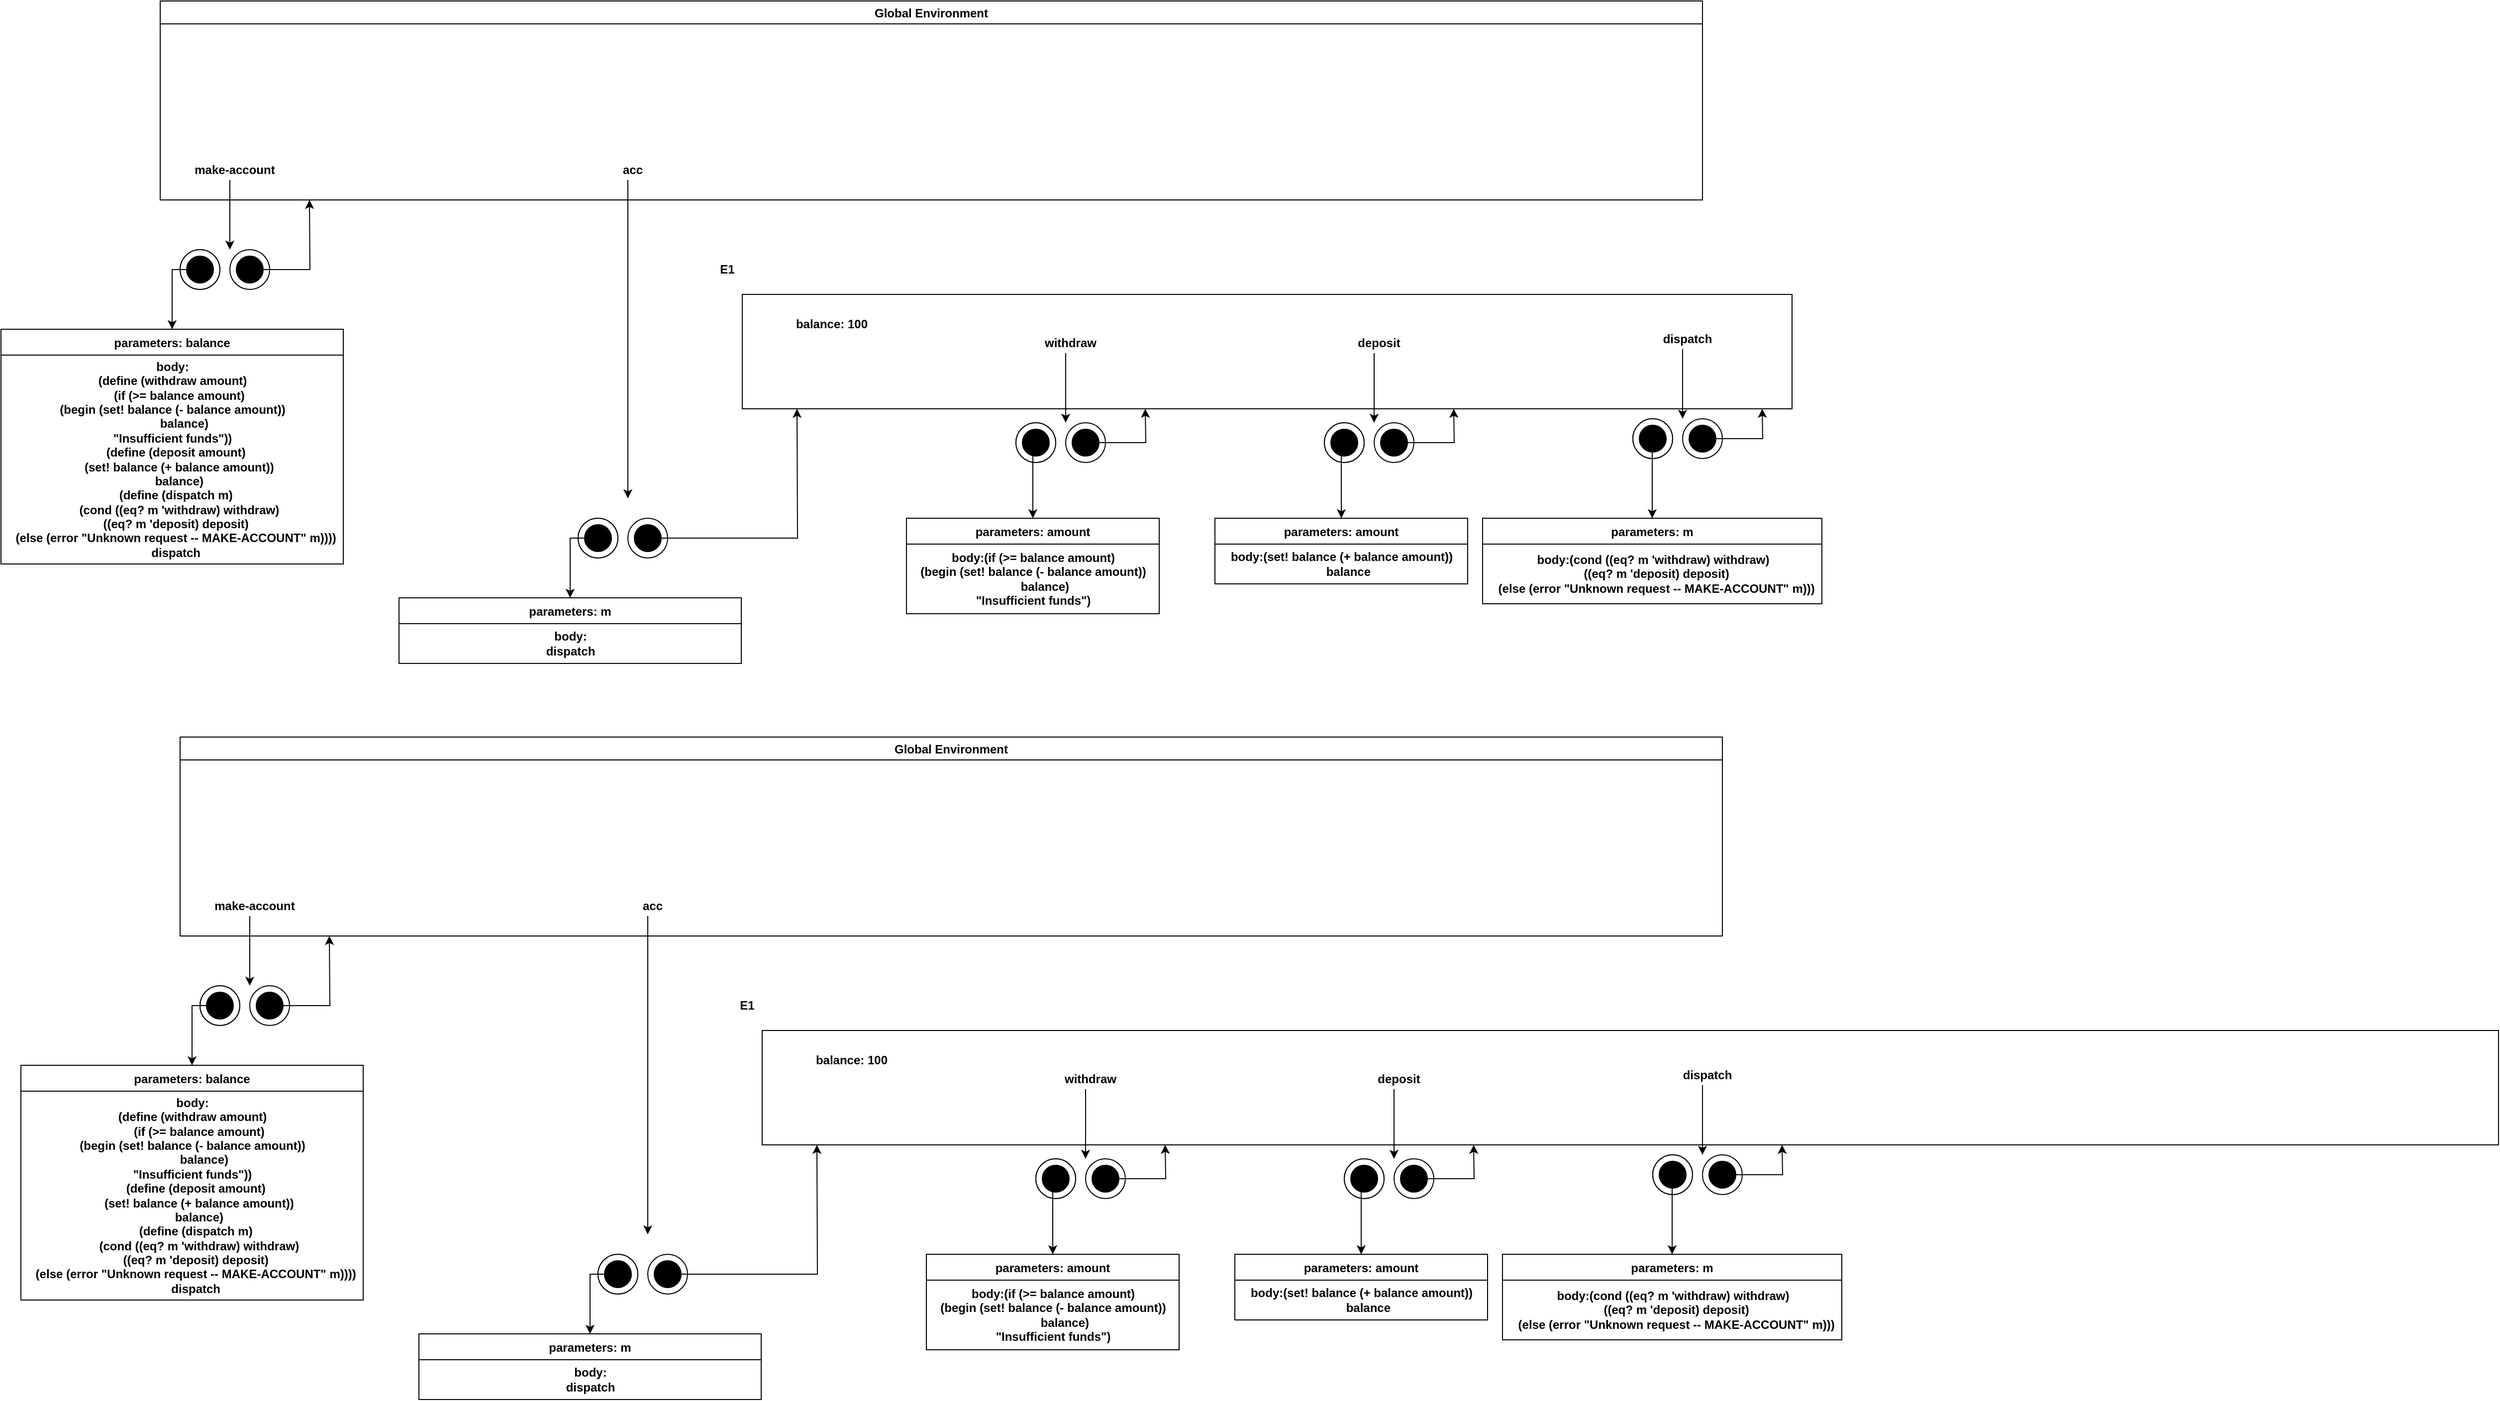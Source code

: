 <mxfile version="20.2.2" type="device"><diagram id="kfDIRKvqegw2uB67PyOM" name="Page-1"><mxGraphModel dx="2723" dy="1016" grid="1" gridSize="10" guides="1" tooltips="1" connect="1" arrows="1" fold="1" page="1" pageScale="1" pageWidth="827" pageHeight="1169" math="0" shadow="0"><root><mxCell id="0"/><mxCell id="1" parent="0"/><mxCell id="6qff64zCj-VwjpIvM6aq-5" value="Global Environment" style="swimlane;labelBackgroundColor=#ffffff;" parent="1" vertex="1"><mxGeometry x="140" y="210" width="1550" height="200" as="geometry"/></mxCell><mxCell id="6qff64zCj-VwjpIvM6aq-6" value="&lt;b&gt;make-account&lt;br&gt;&lt;/b&gt;" style="text;html=1;strokeColor=none;fillColor=none;align=center;verticalAlign=middle;whiteSpace=wrap;rounded=0;labelBackgroundColor=#ffffff;" parent="6qff64zCj-VwjpIvM6aq-5" vertex="1"><mxGeometry x="10" y="160" width="130" height="20" as="geometry"/></mxCell><mxCell id="6qff64zCj-VwjpIvM6aq-7" value="" style="group" parent="1" connectable="0" vertex="1"><mxGeometry x="160" y="460" width="40" height="40" as="geometry"/></mxCell><mxCell id="6qff64zCj-VwjpIvM6aq-8" value="" style="ellipse;whiteSpace=wrap;html=1;aspect=fixed;labelBackgroundColor=#ffffff;" parent="6qff64zCj-VwjpIvM6aq-7" vertex="1"><mxGeometry width="40" height="40" as="geometry"/></mxCell><mxCell id="6qff64zCj-VwjpIvM6aq-9" value="" style="ellipse;whiteSpace=wrap;html=1;aspect=fixed;labelBackgroundColor=#ffffff;strokeWidth=8;fillColor=#000000;" parent="6qff64zCj-VwjpIvM6aq-7" vertex="1"><mxGeometry x="10" y="10" width="20" height="20" as="geometry"/></mxCell><mxCell id="6qff64zCj-VwjpIvM6aq-10" value="" style="group" parent="1" connectable="0" vertex="1"><mxGeometry x="160" y="460" width="40" height="40" as="geometry"/></mxCell><mxCell id="6qff64zCj-VwjpIvM6aq-11" value="" style="ellipse;whiteSpace=wrap;html=1;aspect=fixed;labelBackgroundColor=#ffffff;" parent="6qff64zCj-VwjpIvM6aq-10" vertex="1"><mxGeometry width="40" height="40" as="geometry"/></mxCell><mxCell id="6qff64zCj-VwjpIvM6aq-12" value="" style="ellipse;whiteSpace=wrap;html=1;aspect=fixed;labelBackgroundColor=#ffffff;strokeWidth=8;fillColor=#000000;" parent="6qff64zCj-VwjpIvM6aq-10" vertex="1"><mxGeometry x="10" y="10" width="20" height="20" as="geometry"/></mxCell><mxCell id="6qff64zCj-VwjpIvM6aq-13" value="" style="group" parent="1" connectable="0" vertex="1"><mxGeometry x="210" y="460" width="40" height="40" as="geometry"/></mxCell><mxCell id="6qff64zCj-VwjpIvM6aq-14" value="" style="ellipse;whiteSpace=wrap;html=1;aspect=fixed;labelBackgroundColor=#ffffff;" parent="6qff64zCj-VwjpIvM6aq-13" vertex="1"><mxGeometry width="40" height="40" as="geometry"/></mxCell><mxCell id="6qff64zCj-VwjpIvM6aq-15" value="" style="ellipse;whiteSpace=wrap;html=1;aspect=fixed;labelBackgroundColor=#ffffff;strokeWidth=8;fillColor=#000000;" parent="6qff64zCj-VwjpIvM6aq-13" vertex="1"><mxGeometry x="10" y="10" width="20" height="20" as="geometry"/></mxCell><mxCell id="6qff64zCj-VwjpIvM6aq-16" style="edgeStyle=orthogonalEdgeStyle;rounded=0;orthogonalLoop=1;jettySize=auto;html=1;" parent="1" source="6qff64zCj-VwjpIvM6aq-6" edge="1"><mxGeometry relative="1" as="geometry"><mxPoint x="210" y="460" as="targetPoint"/><Array as="points"><mxPoint x="210" y="370"/></Array></mxGeometry></mxCell><mxCell id="6qff64zCj-VwjpIvM6aq-17" value="parameters: balance" style="swimlane;fontStyle=1;align=center;verticalAlign=top;childLayout=stackLayout;horizontal=1;startSize=26;horizontalStack=0;resizeParent=1;resizeParentMax=0;resizeLast=0;collapsible=1;marginBottom=0;" parent="1" vertex="1"><mxGeometry x="-20" y="540" width="344" height="236" as="geometry"/></mxCell><mxCell id="6qff64zCj-VwjpIvM6aq-18" value="&lt;b&gt;body: &lt;br&gt;&lt;/b&gt;&lt;span style=&quot;background-color: initial;&quot;&gt;&lt;b&gt;(define (withdraw amount)&lt;/b&gt;&lt;/span&gt;&lt;div&gt;&lt;b&gt;&amp;nbsp; &amp;nbsp; (if (&amp;gt;= balance amount)&lt;/b&gt;&lt;/div&gt;&lt;div&gt;&lt;b&gt;&lt;span style=&quot;&quot;&gt;&#9;&lt;/span&gt;(begin (set! balance (- balance amount))&lt;/b&gt;&lt;/div&gt;&lt;div&gt;&lt;b&gt;&lt;span style=&quot;&quot;&gt;&#9;&lt;/span&gt;&amp;nbsp; &amp;nbsp; &amp;nbsp; &amp;nbsp;balance)&lt;/b&gt;&lt;/div&gt;&lt;div&gt;&lt;b&gt;&lt;span style=&quot;&quot;&gt;&#9;&lt;/span&gt;&quot;Insufficient funds&quot;))&lt;/b&gt;&lt;/div&gt;&lt;div&gt;&lt;b&gt;&amp;nbsp; (define (deposit amount)&lt;/b&gt;&lt;/div&gt;&lt;div&gt;&lt;b&gt;&amp;nbsp; &amp;nbsp; (set! balance (+ balance amount))&lt;/b&gt;&lt;/div&gt;&lt;div&gt;&lt;b&gt;&amp;nbsp; &amp;nbsp; balance)&lt;/b&gt;&lt;/div&gt;&lt;div&gt;&lt;b&gt;&amp;nbsp; (define (dispatch m)&lt;/b&gt;&lt;/div&gt;&lt;div&gt;&lt;b&gt;&amp;nbsp; &amp;nbsp; (cond ((eq? m 'withdraw) withdraw)&lt;/b&gt;&lt;/div&gt;&lt;div&gt;&lt;b&gt;&lt;span style=&quot;&quot;&gt;&#9;&lt;/span&gt;&amp;nbsp; ((eq? m 'deposit) deposit)&lt;/b&gt;&lt;/div&gt;&lt;div&gt;&lt;b&gt;&lt;span style=&quot;&quot;&gt;&#9;&lt;/span&gt;&amp;nbsp; (else (error &quot;Unknown request -- MAKE-ACCOUNT&quot; m))))&lt;/b&gt;&lt;/div&gt;&lt;div&gt;&lt;b&gt;&amp;nbsp; dispatch&lt;/b&gt;&lt;/div&gt;" style="text;html=1;align=center;verticalAlign=middle;resizable=0;points=[];autosize=1;strokeColor=none;" parent="6qff64zCj-VwjpIvM6aq-17" vertex="1"><mxGeometry y="26" width="344" height="210" as="geometry"/></mxCell><mxCell id="6qff64zCj-VwjpIvM6aq-19" style="edgeStyle=orthogonalEdgeStyle;rounded=0;orthogonalLoop=1;jettySize=auto;html=1;exitX=0;exitY=0.5;exitDx=0;exitDy=0;entryX=0.5;entryY=0;entryDx=0;entryDy=0;" parent="1" source="6qff64zCj-VwjpIvM6aq-12" target="6qff64zCj-VwjpIvM6aq-17" edge="1"><mxGeometry relative="1" as="geometry"><Array as="points"><mxPoint x="152" y="480"/></Array></mxGeometry></mxCell><mxCell id="6qff64zCj-VwjpIvM6aq-20" style="edgeStyle=orthogonalEdgeStyle;rounded=0;orthogonalLoop=1;jettySize=auto;html=1;exitX=1;exitY=0.5;exitDx=0;exitDy=0;" parent="1" source="6qff64zCj-VwjpIvM6aq-15" edge="1"><mxGeometry relative="1" as="geometry"><mxPoint x="290" y="410" as="targetPoint"/></mxGeometry></mxCell><mxCell id="gnz-Uwk6L6IKroufZcI_-1" value="&lt;b&gt;acc&lt;br&gt;&lt;/b&gt;" style="text;html=1;strokeColor=none;fillColor=none;align=center;verticalAlign=middle;whiteSpace=wrap;rounded=0;labelBackgroundColor=#ffffff;" vertex="1" parent="1"><mxGeometry x="550" y="370" width="130" height="20" as="geometry"/></mxCell><mxCell id="gnz-Uwk6L6IKroufZcI_-2" value="" style="group" connectable="0" vertex="1" parent="1"><mxGeometry x="560" y="730" width="40" height="40" as="geometry"/></mxCell><mxCell id="gnz-Uwk6L6IKroufZcI_-3" value="" style="ellipse;whiteSpace=wrap;html=1;aspect=fixed;labelBackgroundColor=#ffffff;" vertex="1" parent="gnz-Uwk6L6IKroufZcI_-2"><mxGeometry width="40" height="40" as="geometry"/></mxCell><mxCell id="gnz-Uwk6L6IKroufZcI_-4" value="" style="ellipse;whiteSpace=wrap;html=1;aspect=fixed;labelBackgroundColor=#ffffff;strokeWidth=8;fillColor=#000000;" vertex="1" parent="gnz-Uwk6L6IKroufZcI_-2"><mxGeometry x="10" y="10" width="20" height="20" as="geometry"/></mxCell><mxCell id="gnz-Uwk6L6IKroufZcI_-5" value="" style="group" connectable="0" vertex="1" parent="1"><mxGeometry x="560" y="730" width="40" height="40" as="geometry"/></mxCell><mxCell id="gnz-Uwk6L6IKroufZcI_-6" value="" style="ellipse;whiteSpace=wrap;html=1;aspect=fixed;labelBackgroundColor=#ffffff;" vertex="1" parent="gnz-Uwk6L6IKroufZcI_-5"><mxGeometry width="40" height="40" as="geometry"/></mxCell><mxCell id="gnz-Uwk6L6IKroufZcI_-7" value="" style="ellipse;whiteSpace=wrap;html=1;aspect=fixed;labelBackgroundColor=#ffffff;strokeWidth=8;fillColor=#000000;" vertex="1" parent="gnz-Uwk6L6IKroufZcI_-5"><mxGeometry x="10" y="10" width="20" height="20" as="geometry"/></mxCell><mxCell id="gnz-Uwk6L6IKroufZcI_-8" value="" style="group" connectable="0" vertex="1" parent="1"><mxGeometry x="610" y="730" width="40" height="40" as="geometry"/></mxCell><mxCell id="gnz-Uwk6L6IKroufZcI_-9" value="" style="ellipse;whiteSpace=wrap;html=1;aspect=fixed;labelBackgroundColor=#ffffff;" vertex="1" parent="gnz-Uwk6L6IKroufZcI_-8"><mxGeometry width="40" height="40" as="geometry"/></mxCell><mxCell id="gnz-Uwk6L6IKroufZcI_-10" value="" style="ellipse;whiteSpace=wrap;html=1;aspect=fixed;labelBackgroundColor=#ffffff;strokeWidth=8;fillColor=#000000;" vertex="1" parent="gnz-Uwk6L6IKroufZcI_-8"><mxGeometry x="10" y="10" width="20" height="20" as="geometry"/></mxCell><mxCell id="gnz-Uwk6L6IKroufZcI_-11" style="edgeStyle=orthogonalEdgeStyle;rounded=0;orthogonalLoop=1;jettySize=auto;html=1;" edge="1" parent="1" source="gnz-Uwk6L6IKroufZcI_-1"><mxGeometry relative="1" as="geometry"><mxPoint x="610" y="710" as="targetPoint"/><Array as="points"><mxPoint x="610" y="370"/></Array></mxGeometry></mxCell><mxCell id="gnz-Uwk6L6IKroufZcI_-12" value="parameters: m" style="swimlane;fontStyle=1;align=center;verticalAlign=top;childLayout=stackLayout;horizontal=1;startSize=26;horizontalStack=0;resizeParent=1;resizeParentMax=0;resizeLast=0;collapsible=1;marginBottom=0;" vertex="1" parent="1"><mxGeometry x="380" y="810" width="344" height="66" as="geometry"/></mxCell><mxCell id="gnz-Uwk6L6IKroufZcI_-13" value="&lt;b&gt;body: &lt;br&gt;dispatch&lt;/b&gt;" style="text;html=1;align=center;verticalAlign=middle;resizable=0;points=[];autosize=1;strokeColor=none;" vertex="1" parent="gnz-Uwk6L6IKroufZcI_-12"><mxGeometry y="26" width="344" height="40" as="geometry"/></mxCell><mxCell id="gnz-Uwk6L6IKroufZcI_-14" style="edgeStyle=orthogonalEdgeStyle;rounded=0;orthogonalLoop=1;jettySize=auto;html=1;exitX=0;exitY=0.5;exitDx=0;exitDy=0;entryX=0.5;entryY=0;entryDx=0;entryDy=0;" edge="1" parent="1" source="gnz-Uwk6L6IKroufZcI_-7" target="gnz-Uwk6L6IKroufZcI_-12"><mxGeometry relative="1" as="geometry"><Array as="points"><mxPoint x="552" y="750"/></Array></mxGeometry></mxCell><mxCell id="gnz-Uwk6L6IKroufZcI_-15" style="edgeStyle=orthogonalEdgeStyle;rounded=0;orthogonalLoop=1;jettySize=auto;html=1;exitX=1;exitY=0.5;exitDx=0;exitDy=0;" edge="1" parent="1" source="gnz-Uwk6L6IKroufZcI_-10"><mxGeometry relative="1" as="geometry"><mxPoint x="780" y="620" as="targetPoint"/></mxGeometry></mxCell><mxCell id="gnz-Uwk6L6IKroufZcI_-16" value="" style="rounded=0;whiteSpace=wrap;html=1;fillColor=none;gradientColor=default;" vertex="1" parent="1"><mxGeometry x="725" y="505" width="1055" height="115" as="geometry"/></mxCell><mxCell id="gnz-Uwk6L6IKroufZcI_-17" value="&lt;b&gt;balance: 100&lt;/b&gt;" style="text;html=1;strokeColor=none;fillColor=none;align=center;verticalAlign=middle;whiteSpace=wrap;rounded=0;" vertex="1" parent="1"><mxGeometry x="760" y="520" width="110" height="30" as="geometry"/></mxCell><mxCell id="gnz-Uwk6L6IKroufZcI_-18" value="&lt;b&gt;E1&lt;/b&gt;" style="text;html=1;strokeColor=none;fillColor=none;align=center;verticalAlign=middle;whiteSpace=wrap;rounded=0;" vertex="1" parent="1"><mxGeometry x="680" y="465" width="60" height="30" as="geometry"/></mxCell><mxCell id="gnz-Uwk6L6IKroufZcI_-34" value="&lt;b&gt;withdraw&lt;br&gt;&lt;/b&gt;" style="text;html=1;strokeColor=none;fillColor=none;align=center;verticalAlign=middle;whiteSpace=wrap;rounded=0;labelBackgroundColor=#ffffff;" vertex="1" parent="1"><mxGeometry x="990" y="544" width="130" height="20" as="geometry"/></mxCell><mxCell id="gnz-Uwk6L6IKroufZcI_-35" value="" style="group" connectable="0" vertex="1" parent="1"><mxGeometry x="1000" y="634" width="40" height="40" as="geometry"/></mxCell><mxCell id="gnz-Uwk6L6IKroufZcI_-36" value="" style="ellipse;whiteSpace=wrap;html=1;aspect=fixed;labelBackgroundColor=#ffffff;" vertex="1" parent="gnz-Uwk6L6IKroufZcI_-35"><mxGeometry width="40" height="40" as="geometry"/></mxCell><mxCell id="gnz-Uwk6L6IKroufZcI_-37" value="" style="ellipse;whiteSpace=wrap;html=1;aspect=fixed;labelBackgroundColor=#ffffff;strokeWidth=8;fillColor=#000000;" vertex="1" parent="gnz-Uwk6L6IKroufZcI_-35"><mxGeometry x="10" y="10" width="20" height="20" as="geometry"/></mxCell><mxCell id="gnz-Uwk6L6IKroufZcI_-38" value="" style="group" connectable="0" vertex="1" parent="1"><mxGeometry x="1000" y="634" width="40" height="40" as="geometry"/></mxCell><mxCell id="gnz-Uwk6L6IKroufZcI_-39" value="" style="ellipse;whiteSpace=wrap;html=1;aspect=fixed;labelBackgroundColor=#ffffff;" vertex="1" parent="gnz-Uwk6L6IKroufZcI_-38"><mxGeometry width="40" height="40" as="geometry"/></mxCell><mxCell id="gnz-Uwk6L6IKroufZcI_-40" value="" style="ellipse;whiteSpace=wrap;html=1;aspect=fixed;labelBackgroundColor=#ffffff;strokeWidth=8;fillColor=#000000;" vertex="1" parent="gnz-Uwk6L6IKroufZcI_-38"><mxGeometry x="10" y="10" width="20" height="20" as="geometry"/></mxCell><mxCell id="gnz-Uwk6L6IKroufZcI_-41" value="" style="group" connectable="0" vertex="1" parent="1"><mxGeometry x="1050" y="634" width="40" height="40" as="geometry"/></mxCell><mxCell id="gnz-Uwk6L6IKroufZcI_-42" value="" style="ellipse;whiteSpace=wrap;html=1;aspect=fixed;labelBackgroundColor=#ffffff;" vertex="1" parent="gnz-Uwk6L6IKroufZcI_-41"><mxGeometry width="40" height="40" as="geometry"/></mxCell><mxCell id="gnz-Uwk6L6IKroufZcI_-43" value="" style="ellipse;whiteSpace=wrap;html=1;aspect=fixed;labelBackgroundColor=#ffffff;strokeWidth=8;fillColor=#000000;" vertex="1" parent="gnz-Uwk6L6IKroufZcI_-41"><mxGeometry x="10" y="10" width="20" height="20" as="geometry"/></mxCell><mxCell id="gnz-Uwk6L6IKroufZcI_-44" style="edgeStyle=orthogonalEdgeStyle;rounded=0;orthogonalLoop=1;jettySize=auto;html=1;" edge="1" parent="1" source="gnz-Uwk6L6IKroufZcI_-34"><mxGeometry relative="1" as="geometry"><mxPoint x="1050" y="634" as="targetPoint"/><Array as="points"><mxPoint x="1050" y="544"/></Array></mxGeometry></mxCell><mxCell id="gnz-Uwk6L6IKroufZcI_-45" value="parameters: amount" style="swimlane;fontStyle=1;align=center;verticalAlign=top;childLayout=stackLayout;horizontal=1;startSize=26;horizontalStack=0;resizeParent=1;resizeParentMax=0;resizeLast=0;collapsible=1;marginBottom=0;" vertex="1" parent="1"><mxGeometry x="890" y="730" width="254" height="96" as="geometry"/></mxCell><mxCell id="gnz-Uwk6L6IKroufZcI_-46" value="&lt;b&gt;body:&lt;/b&gt;&lt;span style=&quot;background-color: initial;&quot;&gt;&lt;b&gt;(if (&amp;gt;= balance amount)&lt;/b&gt;&lt;/span&gt;&lt;div style=&quot;&quot;&gt;&lt;b&gt;&lt;span style=&quot;&quot;&gt;&#9;&lt;/span&gt;(begin (set! balance (- balance amount))&lt;/b&gt;&lt;/div&gt;&lt;div style=&quot;&quot;&gt;&lt;b&gt;&lt;span style=&quot;&quot;&gt;&#9;&lt;/span&gt;&amp;nbsp; &amp;nbsp; &amp;nbsp; &amp;nbsp;balance)&lt;/b&gt;&lt;/div&gt;&lt;div style=&quot;&quot;&gt;&lt;b&gt;&lt;span style=&quot;&quot;&gt;&#9;&lt;/span&gt;&quot;Insufficient funds&quot;)&lt;/b&gt;&lt;/div&gt;" style="text;html=1;align=center;verticalAlign=middle;resizable=0;points=[];autosize=1;strokeColor=none;" vertex="1" parent="gnz-Uwk6L6IKroufZcI_-45"><mxGeometry y="26" width="254" height="70" as="geometry"/></mxCell><mxCell id="gnz-Uwk6L6IKroufZcI_-48" style="edgeStyle=orthogonalEdgeStyle;rounded=0;orthogonalLoop=1;jettySize=auto;html=1;exitX=1;exitY=0.5;exitDx=0;exitDy=0;" edge="1" parent="1" source="gnz-Uwk6L6IKroufZcI_-43"><mxGeometry relative="1" as="geometry"><mxPoint x="1130" y="620" as="targetPoint"/></mxGeometry></mxCell><mxCell id="gnz-Uwk6L6IKroufZcI_-53" style="edgeStyle=orthogonalEdgeStyle;rounded=0;orthogonalLoop=1;jettySize=auto;html=1;entryX=0.5;entryY=0;entryDx=0;entryDy=0;" edge="1" parent="1" source="gnz-Uwk6L6IKroufZcI_-40" target="gnz-Uwk6L6IKroufZcI_-45"><mxGeometry relative="1" as="geometry"><Array as="points"><mxPoint x="1017" y="690"/><mxPoint x="1017" y="690"/></Array></mxGeometry></mxCell><mxCell id="gnz-Uwk6L6IKroufZcI_-57" value="&lt;b&gt;deposit&lt;br&gt;&lt;/b&gt;" style="text;html=1;strokeColor=none;fillColor=none;align=center;verticalAlign=middle;whiteSpace=wrap;rounded=0;labelBackgroundColor=#ffffff;" vertex="1" parent="1"><mxGeometry x="1300" y="544" width="130" height="20" as="geometry"/></mxCell><mxCell id="gnz-Uwk6L6IKroufZcI_-58" value="" style="group" connectable="0" vertex="1" parent="1"><mxGeometry x="1310" y="634" width="40" height="40" as="geometry"/></mxCell><mxCell id="gnz-Uwk6L6IKroufZcI_-59" value="" style="ellipse;whiteSpace=wrap;html=1;aspect=fixed;labelBackgroundColor=#ffffff;" vertex="1" parent="gnz-Uwk6L6IKroufZcI_-58"><mxGeometry width="40" height="40" as="geometry"/></mxCell><mxCell id="gnz-Uwk6L6IKroufZcI_-60" value="" style="ellipse;whiteSpace=wrap;html=1;aspect=fixed;labelBackgroundColor=#ffffff;strokeWidth=8;fillColor=#000000;" vertex="1" parent="gnz-Uwk6L6IKroufZcI_-58"><mxGeometry x="10" y="10" width="20" height="20" as="geometry"/></mxCell><mxCell id="gnz-Uwk6L6IKroufZcI_-61" value="" style="group" connectable="0" vertex="1" parent="1"><mxGeometry x="1310" y="634" width="40" height="40" as="geometry"/></mxCell><mxCell id="gnz-Uwk6L6IKroufZcI_-62" value="" style="ellipse;whiteSpace=wrap;html=1;aspect=fixed;labelBackgroundColor=#ffffff;" vertex="1" parent="gnz-Uwk6L6IKroufZcI_-61"><mxGeometry width="40" height="40" as="geometry"/></mxCell><mxCell id="gnz-Uwk6L6IKroufZcI_-63" value="" style="ellipse;whiteSpace=wrap;html=1;aspect=fixed;labelBackgroundColor=#ffffff;strokeWidth=8;fillColor=#000000;" vertex="1" parent="gnz-Uwk6L6IKroufZcI_-61"><mxGeometry x="10" y="10" width="20" height="20" as="geometry"/></mxCell><mxCell id="gnz-Uwk6L6IKroufZcI_-64" value="" style="group" connectable="0" vertex="1" parent="1"><mxGeometry x="1360" y="634" width="40" height="40" as="geometry"/></mxCell><mxCell id="gnz-Uwk6L6IKroufZcI_-65" value="" style="ellipse;whiteSpace=wrap;html=1;aspect=fixed;labelBackgroundColor=#ffffff;" vertex="1" parent="gnz-Uwk6L6IKroufZcI_-64"><mxGeometry width="40" height="40" as="geometry"/></mxCell><mxCell id="gnz-Uwk6L6IKroufZcI_-66" value="" style="ellipse;whiteSpace=wrap;html=1;aspect=fixed;labelBackgroundColor=#ffffff;strokeWidth=8;fillColor=#000000;" vertex="1" parent="gnz-Uwk6L6IKroufZcI_-64"><mxGeometry x="10" y="10" width="20" height="20" as="geometry"/></mxCell><mxCell id="gnz-Uwk6L6IKroufZcI_-67" style="edgeStyle=orthogonalEdgeStyle;rounded=0;orthogonalLoop=1;jettySize=auto;html=1;" edge="1" parent="1" source="gnz-Uwk6L6IKroufZcI_-57"><mxGeometry relative="1" as="geometry"><mxPoint x="1360" y="634" as="targetPoint"/><Array as="points"><mxPoint x="1360" y="544"/></Array></mxGeometry></mxCell><mxCell id="gnz-Uwk6L6IKroufZcI_-68" value="parameters: amount" style="swimlane;fontStyle=1;align=center;verticalAlign=top;childLayout=stackLayout;horizontal=1;startSize=26;horizontalStack=0;resizeParent=1;resizeParentMax=0;resizeLast=0;collapsible=1;marginBottom=0;" vertex="1" parent="1"><mxGeometry x="1200" y="730" width="254" height="66" as="geometry"/></mxCell><mxCell id="gnz-Uwk6L6IKroufZcI_-69" value="&lt;b&gt;body:&lt;/b&gt;&lt;span style=&quot;background-color: initial;&quot;&gt;&lt;b&gt;(set! balance (+ balance amount))&lt;/b&gt;&lt;/span&gt;&lt;div&gt;&lt;b&gt;&amp;nbsp; &amp;nbsp; balance&lt;/b&gt;&lt;/div&gt;" style="text;html=1;align=center;verticalAlign=middle;resizable=0;points=[];autosize=1;strokeColor=none;" vertex="1" parent="gnz-Uwk6L6IKroufZcI_-68"><mxGeometry y="26" width="254" height="40" as="geometry"/></mxCell><mxCell id="gnz-Uwk6L6IKroufZcI_-70" style="edgeStyle=orthogonalEdgeStyle;rounded=0;orthogonalLoop=1;jettySize=auto;html=1;exitX=1;exitY=0.5;exitDx=0;exitDy=0;" edge="1" parent="1" source="gnz-Uwk6L6IKroufZcI_-66"><mxGeometry relative="1" as="geometry"><mxPoint x="1440" y="620" as="targetPoint"/></mxGeometry></mxCell><mxCell id="gnz-Uwk6L6IKroufZcI_-71" style="edgeStyle=orthogonalEdgeStyle;rounded=0;orthogonalLoop=1;jettySize=auto;html=1;entryX=0.5;entryY=0;entryDx=0;entryDy=0;" edge="1" parent="1" source="gnz-Uwk6L6IKroufZcI_-63" target="gnz-Uwk6L6IKroufZcI_-68"><mxGeometry relative="1" as="geometry"><Array as="points"><mxPoint x="1327" y="690"/><mxPoint x="1327" y="690"/></Array></mxGeometry></mxCell><mxCell id="gnz-Uwk6L6IKroufZcI_-119" value="&lt;b&gt;dispatch&lt;br&gt;&lt;/b&gt;" style="text;html=1;strokeColor=none;fillColor=none;align=center;verticalAlign=middle;whiteSpace=wrap;rounded=0;labelBackgroundColor=#ffffff;" vertex="1" parent="1"><mxGeometry x="1610" y="540" width="130" height="20" as="geometry"/></mxCell><mxCell id="gnz-Uwk6L6IKroufZcI_-120" value="" style="group" connectable="0" vertex="1" parent="1"><mxGeometry x="1620" y="630" width="40" height="40" as="geometry"/></mxCell><mxCell id="gnz-Uwk6L6IKroufZcI_-121" value="" style="ellipse;whiteSpace=wrap;html=1;aspect=fixed;labelBackgroundColor=#ffffff;" vertex="1" parent="gnz-Uwk6L6IKroufZcI_-120"><mxGeometry width="40" height="40" as="geometry"/></mxCell><mxCell id="gnz-Uwk6L6IKroufZcI_-122" value="" style="ellipse;whiteSpace=wrap;html=1;aspect=fixed;labelBackgroundColor=#ffffff;strokeWidth=8;fillColor=#000000;" vertex="1" parent="gnz-Uwk6L6IKroufZcI_-120"><mxGeometry x="10" y="10" width="20" height="20" as="geometry"/></mxCell><mxCell id="gnz-Uwk6L6IKroufZcI_-123" value="" style="group" connectable="0" vertex="1" parent="1"><mxGeometry x="1620" y="630" width="40" height="40" as="geometry"/></mxCell><mxCell id="gnz-Uwk6L6IKroufZcI_-124" value="" style="ellipse;whiteSpace=wrap;html=1;aspect=fixed;labelBackgroundColor=#ffffff;" vertex="1" parent="gnz-Uwk6L6IKroufZcI_-123"><mxGeometry width="40" height="40" as="geometry"/></mxCell><mxCell id="gnz-Uwk6L6IKroufZcI_-125" value="" style="ellipse;whiteSpace=wrap;html=1;aspect=fixed;labelBackgroundColor=#ffffff;strokeWidth=8;fillColor=#000000;" vertex="1" parent="gnz-Uwk6L6IKroufZcI_-123"><mxGeometry x="10" y="10" width="20" height="20" as="geometry"/></mxCell><mxCell id="gnz-Uwk6L6IKroufZcI_-126" value="" style="group" connectable="0" vertex="1" parent="1"><mxGeometry x="1670" y="630" width="40" height="40" as="geometry"/></mxCell><mxCell id="gnz-Uwk6L6IKroufZcI_-127" value="" style="ellipse;whiteSpace=wrap;html=1;aspect=fixed;labelBackgroundColor=#ffffff;" vertex="1" parent="gnz-Uwk6L6IKroufZcI_-126"><mxGeometry width="40" height="40" as="geometry"/></mxCell><mxCell id="gnz-Uwk6L6IKroufZcI_-128" value="" style="ellipse;whiteSpace=wrap;html=1;aspect=fixed;labelBackgroundColor=#ffffff;strokeWidth=8;fillColor=#000000;" vertex="1" parent="gnz-Uwk6L6IKroufZcI_-126"><mxGeometry x="10" y="10" width="20" height="20" as="geometry"/></mxCell><mxCell id="gnz-Uwk6L6IKroufZcI_-129" style="edgeStyle=orthogonalEdgeStyle;rounded=0;orthogonalLoop=1;jettySize=auto;html=1;" edge="1" parent="1" source="gnz-Uwk6L6IKroufZcI_-119"><mxGeometry relative="1" as="geometry"><mxPoint x="1670" y="630" as="targetPoint"/><Array as="points"><mxPoint x="1670" y="540"/></Array></mxGeometry></mxCell><mxCell id="gnz-Uwk6L6IKroufZcI_-130" value="parameters: m" style="swimlane;fontStyle=1;align=center;verticalAlign=top;childLayout=stackLayout;horizontal=1;startSize=26;horizontalStack=0;resizeParent=1;resizeParentMax=0;resizeLast=0;collapsible=1;marginBottom=0;" vertex="1" parent="1"><mxGeometry x="1469" y="730" width="341" height="86" as="geometry"/></mxCell><mxCell id="gnz-Uwk6L6IKroufZcI_-131" value="&lt;b&gt;body:&lt;/b&gt;&lt;span style=&quot;background-color: initial;&quot;&gt;&lt;b&gt;(cond ((eq? m 'withdraw) withdraw)&lt;/b&gt;&lt;/span&gt;&lt;div&gt;&lt;b&gt;&lt;span style=&quot;&quot;&gt;&#9;&lt;/span&gt;&amp;nbsp; ((eq? m 'deposit) deposit)&lt;/b&gt;&lt;/div&gt;&lt;div&gt;&lt;b&gt;&lt;span style=&quot;&quot;&gt;&#9;&lt;/span&gt;&amp;nbsp; (else (error &quot;Unknown request -- MAKE-ACCOUNT&quot; m)))&lt;/b&gt;&lt;/div&gt;" style="text;html=1;align=center;verticalAlign=middle;resizable=0;points=[];autosize=1;strokeColor=none;" vertex="1" parent="gnz-Uwk6L6IKroufZcI_-130"><mxGeometry y="26" width="341" height="60" as="geometry"/></mxCell><mxCell id="gnz-Uwk6L6IKroufZcI_-132" style="edgeStyle=orthogonalEdgeStyle;rounded=0;orthogonalLoop=1;jettySize=auto;html=1;exitX=1;exitY=0.5;exitDx=0;exitDy=0;" edge="1" parent="1" source="gnz-Uwk6L6IKroufZcI_-128"><mxGeometry relative="1" as="geometry"><mxPoint x="1750" y="620" as="targetPoint"/></mxGeometry></mxCell><mxCell id="gnz-Uwk6L6IKroufZcI_-133" style="edgeStyle=orthogonalEdgeStyle;rounded=0;orthogonalLoop=1;jettySize=auto;html=1;entryX=0.5;entryY=0;entryDx=0;entryDy=0;" edge="1" parent="1" source="gnz-Uwk6L6IKroufZcI_-125" target="gnz-Uwk6L6IKroufZcI_-130"><mxGeometry relative="1" as="geometry"><Array as="points"><mxPoint x="1640" y="650"/><mxPoint x="1640" y="690"/></Array></mxGeometry></mxCell><mxCell id="gnz-Uwk6L6IKroufZcI_-135" value="Global Environment" style="swimlane;labelBackgroundColor=#ffffff;" vertex="1" parent="1"><mxGeometry x="160" y="950" width="1550" height="200" as="geometry"/></mxCell><mxCell id="gnz-Uwk6L6IKroufZcI_-136" value="&lt;b&gt;make-account&lt;br&gt;&lt;/b&gt;" style="text;html=1;strokeColor=none;fillColor=none;align=center;verticalAlign=middle;whiteSpace=wrap;rounded=0;labelBackgroundColor=#ffffff;" vertex="1" parent="gnz-Uwk6L6IKroufZcI_-135"><mxGeometry x="10" y="160" width="130" height="20" as="geometry"/></mxCell><mxCell id="gnz-Uwk6L6IKroufZcI_-137" value="" style="group" connectable="0" vertex="1" parent="1"><mxGeometry x="180" y="1200" width="40" height="40" as="geometry"/></mxCell><mxCell id="gnz-Uwk6L6IKroufZcI_-138" value="" style="ellipse;whiteSpace=wrap;html=1;aspect=fixed;labelBackgroundColor=#ffffff;" vertex="1" parent="gnz-Uwk6L6IKroufZcI_-137"><mxGeometry width="40" height="40" as="geometry"/></mxCell><mxCell id="gnz-Uwk6L6IKroufZcI_-139" value="" style="ellipse;whiteSpace=wrap;html=1;aspect=fixed;labelBackgroundColor=#ffffff;strokeWidth=8;fillColor=#000000;" vertex="1" parent="gnz-Uwk6L6IKroufZcI_-137"><mxGeometry x="10" y="10" width="20" height="20" as="geometry"/></mxCell><mxCell id="gnz-Uwk6L6IKroufZcI_-140" value="" style="group" connectable="0" vertex="1" parent="1"><mxGeometry x="180" y="1200" width="40" height="40" as="geometry"/></mxCell><mxCell id="gnz-Uwk6L6IKroufZcI_-141" value="" style="ellipse;whiteSpace=wrap;html=1;aspect=fixed;labelBackgroundColor=#ffffff;" vertex="1" parent="gnz-Uwk6L6IKroufZcI_-140"><mxGeometry width="40" height="40" as="geometry"/></mxCell><mxCell id="gnz-Uwk6L6IKroufZcI_-142" value="" style="ellipse;whiteSpace=wrap;html=1;aspect=fixed;labelBackgroundColor=#ffffff;strokeWidth=8;fillColor=#000000;" vertex="1" parent="gnz-Uwk6L6IKroufZcI_-140"><mxGeometry x="10" y="10" width="20" height="20" as="geometry"/></mxCell><mxCell id="gnz-Uwk6L6IKroufZcI_-143" value="" style="group" connectable="0" vertex="1" parent="1"><mxGeometry x="230" y="1200" width="40" height="40" as="geometry"/></mxCell><mxCell id="gnz-Uwk6L6IKroufZcI_-144" value="" style="ellipse;whiteSpace=wrap;html=1;aspect=fixed;labelBackgroundColor=#ffffff;" vertex="1" parent="gnz-Uwk6L6IKroufZcI_-143"><mxGeometry width="40" height="40" as="geometry"/></mxCell><mxCell id="gnz-Uwk6L6IKroufZcI_-145" value="" style="ellipse;whiteSpace=wrap;html=1;aspect=fixed;labelBackgroundColor=#ffffff;strokeWidth=8;fillColor=#000000;" vertex="1" parent="gnz-Uwk6L6IKroufZcI_-143"><mxGeometry x="10" y="10" width="20" height="20" as="geometry"/></mxCell><mxCell id="gnz-Uwk6L6IKroufZcI_-146" style="edgeStyle=orthogonalEdgeStyle;rounded=0;orthogonalLoop=1;jettySize=auto;html=1;" edge="1" parent="1" source="gnz-Uwk6L6IKroufZcI_-136"><mxGeometry relative="1" as="geometry"><mxPoint x="230" y="1200" as="targetPoint"/><Array as="points"><mxPoint x="230" y="1110"/></Array></mxGeometry></mxCell><mxCell id="gnz-Uwk6L6IKroufZcI_-147" value="parameters: balance" style="swimlane;fontStyle=1;align=center;verticalAlign=top;childLayout=stackLayout;horizontal=1;startSize=26;horizontalStack=0;resizeParent=1;resizeParentMax=0;resizeLast=0;collapsible=1;marginBottom=0;" vertex="1" parent="1"><mxGeometry y="1280" width="344" height="236" as="geometry"/></mxCell><mxCell id="gnz-Uwk6L6IKroufZcI_-148" value="&lt;b&gt;body: &lt;br&gt;&lt;/b&gt;&lt;span style=&quot;background-color: initial;&quot;&gt;&lt;b&gt;(define (withdraw amount)&lt;/b&gt;&lt;/span&gt;&lt;div&gt;&lt;b&gt;&amp;nbsp; &amp;nbsp; (if (&amp;gt;= balance amount)&lt;/b&gt;&lt;/div&gt;&lt;div&gt;&lt;b&gt;&lt;span style=&quot;&quot;&gt;&#9;&lt;/span&gt;(begin (set! balance (- balance amount))&lt;/b&gt;&lt;/div&gt;&lt;div&gt;&lt;b&gt;&lt;span style=&quot;&quot;&gt;&#9;&lt;/span&gt;&amp;nbsp; &amp;nbsp; &amp;nbsp; &amp;nbsp;balance)&lt;/b&gt;&lt;/div&gt;&lt;div&gt;&lt;b&gt;&lt;span style=&quot;&quot;&gt;&#9;&lt;/span&gt;&quot;Insufficient funds&quot;))&lt;/b&gt;&lt;/div&gt;&lt;div&gt;&lt;b&gt;&amp;nbsp; (define (deposit amount)&lt;/b&gt;&lt;/div&gt;&lt;div&gt;&lt;b&gt;&amp;nbsp; &amp;nbsp; (set! balance (+ balance amount))&lt;/b&gt;&lt;/div&gt;&lt;div&gt;&lt;b&gt;&amp;nbsp; &amp;nbsp; balance)&lt;/b&gt;&lt;/div&gt;&lt;div&gt;&lt;b&gt;&amp;nbsp; (define (dispatch m)&lt;/b&gt;&lt;/div&gt;&lt;div&gt;&lt;b&gt;&amp;nbsp; &amp;nbsp; (cond ((eq? m 'withdraw) withdraw)&lt;/b&gt;&lt;/div&gt;&lt;div&gt;&lt;b&gt;&lt;span style=&quot;&quot;&gt;&#9;&lt;/span&gt;&amp;nbsp; ((eq? m 'deposit) deposit)&lt;/b&gt;&lt;/div&gt;&lt;div&gt;&lt;b&gt;&lt;span style=&quot;&quot;&gt;&#9;&lt;/span&gt;&amp;nbsp; (else (error &quot;Unknown request -- MAKE-ACCOUNT&quot; m))))&lt;/b&gt;&lt;/div&gt;&lt;div&gt;&lt;b&gt;&amp;nbsp; dispatch&lt;/b&gt;&lt;/div&gt;" style="text;html=1;align=center;verticalAlign=middle;resizable=0;points=[];autosize=1;strokeColor=none;" vertex="1" parent="gnz-Uwk6L6IKroufZcI_-147"><mxGeometry y="26" width="344" height="210" as="geometry"/></mxCell><mxCell id="gnz-Uwk6L6IKroufZcI_-149" style="edgeStyle=orthogonalEdgeStyle;rounded=0;orthogonalLoop=1;jettySize=auto;html=1;exitX=0;exitY=0.5;exitDx=0;exitDy=0;entryX=0.5;entryY=0;entryDx=0;entryDy=0;" edge="1" parent="1" source="gnz-Uwk6L6IKroufZcI_-142" target="gnz-Uwk6L6IKroufZcI_-147"><mxGeometry relative="1" as="geometry"><Array as="points"><mxPoint x="172" y="1220"/></Array></mxGeometry></mxCell><mxCell id="gnz-Uwk6L6IKroufZcI_-150" style="edgeStyle=orthogonalEdgeStyle;rounded=0;orthogonalLoop=1;jettySize=auto;html=1;exitX=1;exitY=0.5;exitDx=0;exitDy=0;" edge="1" parent="1" source="gnz-Uwk6L6IKroufZcI_-145"><mxGeometry relative="1" as="geometry"><mxPoint x="310" y="1150" as="targetPoint"/></mxGeometry></mxCell><mxCell id="gnz-Uwk6L6IKroufZcI_-151" value="&lt;b&gt;acc&lt;br&gt;&lt;/b&gt;" style="text;html=1;strokeColor=none;fillColor=none;align=center;verticalAlign=middle;whiteSpace=wrap;rounded=0;labelBackgroundColor=#ffffff;" vertex="1" parent="1"><mxGeometry x="570" y="1110" width="130" height="20" as="geometry"/></mxCell><mxCell id="gnz-Uwk6L6IKroufZcI_-152" value="" style="group" connectable="0" vertex="1" parent="1"><mxGeometry x="580" y="1470" width="40" height="40" as="geometry"/></mxCell><mxCell id="gnz-Uwk6L6IKroufZcI_-153" value="" style="ellipse;whiteSpace=wrap;html=1;aspect=fixed;labelBackgroundColor=#ffffff;" vertex="1" parent="gnz-Uwk6L6IKroufZcI_-152"><mxGeometry width="40" height="40" as="geometry"/></mxCell><mxCell id="gnz-Uwk6L6IKroufZcI_-154" value="" style="ellipse;whiteSpace=wrap;html=1;aspect=fixed;labelBackgroundColor=#ffffff;strokeWidth=8;fillColor=#000000;" vertex="1" parent="gnz-Uwk6L6IKroufZcI_-152"><mxGeometry x="10" y="10" width="20" height="20" as="geometry"/></mxCell><mxCell id="gnz-Uwk6L6IKroufZcI_-155" value="" style="group" connectable="0" vertex="1" parent="1"><mxGeometry x="580" y="1470" width="40" height="40" as="geometry"/></mxCell><mxCell id="gnz-Uwk6L6IKroufZcI_-156" value="" style="ellipse;whiteSpace=wrap;html=1;aspect=fixed;labelBackgroundColor=#ffffff;" vertex="1" parent="gnz-Uwk6L6IKroufZcI_-155"><mxGeometry width="40" height="40" as="geometry"/></mxCell><mxCell id="gnz-Uwk6L6IKroufZcI_-157" value="" style="ellipse;whiteSpace=wrap;html=1;aspect=fixed;labelBackgroundColor=#ffffff;strokeWidth=8;fillColor=#000000;" vertex="1" parent="gnz-Uwk6L6IKroufZcI_-155"><mxGeometry x="10" y="10" width="20" height="20" as="geometry"/></mxCell><mxCell id="gnz-Uwk6L6IKroufZcI_-158" value="" style="group" connectable="0" vertex="1" parent="1"><mxGeometry x="630" y="1470" width="40" height="40" as="geometry"/></mxCell><mxCell id="gnz-Uwk6L6IKroufZcI_-159" value="" style="ellipse;whiteSpace=wrap;html=1;aspect=fixed;labelBackgroundColor=#ffffff;" vertex="1" parent="gnz-Uwk6L6IKroufZcI_-158"><mxGeometry width="40" height="40" as="geometry"/></mxCell><mxCell id="gnz-Uwk6L6IKroufZcI_-160" value="" style="ellipse;whiteSpace=wrap;html=1;aspect=fixed;labelBackgroundColor=#ffffff;strokeWidth=8;fillColor=#000000;" vertex="1" parent="gnz-Uwk6L6IKroufZcI_-158"><mxGeometry x="10" y="10" width="20" height="20" as="geometry"/></mxCell><mxCell id="gnz-Uwk6L6IKroufZcI_-161" style="edgeStyle=orthogonalEdgeStyle;rounded=0;orthogonalLoop=1;jettySize=auto;html=1;" edge="1" parent="1" source="gnz-Uwk6L6IKroufZcI_-151"><mxGeometry relative="1" as="geometry"><mxPoint x="630" y="1450" as="targetPoint"/><Array as="points"><mxPoint x="630" y="1110"/></Array></mxGeometry></mxCell><mxCell id="gnz-Uwk6L6IKroufZcI_-162" value="parameters: m" style="swimlane;fontStyle=1;align=center;verticalAlign=top;childLayout=stackLayout;horizontal=1;startSize=26;horizontalStack=0;resizeParent=1;resizeParentMax=0;resizeLast=0;collapsible=1;marginBottom=0;" vertex="1" parent="1"><mxGeometry x="400" y="1550" width="344" height="66" as="geometry"/></mxCell><mxCell id="gnz-Uwk6L6IKroufZcI_-163" value="&lt;b&gt;body: &lt;br&gt;dispatch&lt;/b&gt;" style="text;html=1;align=center;verticalAlign=middle;resizable=0;points=[];autosize=1;strokeColor=none;" vertex="1" parent="gnz-Uwk6L6IKroufZcI_-162"><mxGeometry y="26" width="344" height="40" as="geometry"/></mxCell><mxCell id="gnz-Uwk6L6IKroufZcI_-164" style="edgeStyle=orthogonalEdgeStyle;rounded=0;orthogonalLoop=1;jettySize=auto;html=1;exitX=0;exitY=0.5;exitDx=0;exitDy=0;entryX=0.5;entryY=0;entryDx=0;entryDy=0;" edge="1" parent="1" source="gnz-Uwk6L6IKroufZcI_-157" target="gnz-Uwk6L6IKroufZcI_-162"><mxGeometry relative="1" as="geometry"><Array as="points"><mxPoint x="572" y="1490"/></Array></mxGeometry></mxCell><mxCell id="gnz-Uwk6L6IKroufZcI_-165" style="edgeStyle=orthogonalEdgeStyle;rounded=0;orthogonalLoop=1;jettySize=auto;html=1;exitX=1;exitY=0.5;exitDx=0;exitDy=0;" edge="1" parent="1" source="gnz-Uwk6L6IKroufZcI_-160"><mxGeometry relative="1" as="geometry"><mxPoint x="800" y="1360" as="targetPoint"/></mxGeometry></mxCell><mxCell id="gnz-Uwk6L6IKroufZcI_-166" value="" style="rounded=0;whiteSpace=wrap;html=1;fillColor=none;gradientColor=default;" vertex="1" parent="1"><mxGeometry x="745" y="1245" width="1745" height="115" as="geometry"/></mxCell><mxCell id="gnz-Uwk6L6IKroufZcI_-167" value="&lt;b&gt;balance: 100&lt;/b&gt;" style="text;html=1;strokeColor=none;fillColor=none;align=center;verticalAlign=middle;whiteSpace=wrap;rounded=0;" vertex="1" parent="1"><mxGeometry x="780" y="1260" width="110" height="30" as="geometry"/></mxCell><mxCell id="gnz-Uwk6L6IKroufZcI_-168" value="&lt;b&gt;E1&lt;/b&gt;" style="text;html=1;strokeColor=none;fillColor=none;align=center;verticalAlign=middle;whiteSpace=wrap;rounded=0;" vertex="1" parent="1"><mxGeometry x="700" y="1205" width="60" height="30" as="geometry"/></mxCell><mxCell id="gnz-Uwk6L6IKroufZcI_-169" value="&lt;b&gt;withdraw&lt;br&gt;&lt;/b&gt;" style="text;html=1;strokeColor=none;fillColor=none;align=center;verticalAlign=middle;whiteSpace=wrap;rounded=0;labelBackgroundColor=#ffffff;" vertex="1" parent="1"><mxGeometry x="1010" y="1284" width="130" height="20" as="geometry"/></mxCell><mxCell id="gnz-Uwk6L6IKroufZcI_-170" value="" style="group" connectable="0" vertex="1" parent="1"><mxGeometry x="1020" y="1374" width="40" height="40" as="geometry"/></mxCell><mxCell id="gnz-Uwk6L6IKroufZcI_-171" value="" style="ellipse;whiteSpace=wrap;html=1;aspect=fixed;labelBackgroundColor=#ffffff;" vertex="1" parent="gnz-Uwk6L6IKroufZcI_-170"><mxGeometry width="40" height="40" as="geometry"/></mxCell><mxCell id="gnz-Uwk6L6IKroufZcI_-172" value="" style="ellipse;whiteSpace=wrap;html=1;aspect=fixed;labelBackgroundColor=#ffffff;strokeWidth=8;fillColor=#000000;" vertex="1" parent="gnz-Uwk6L6IKroufZcI_-170"><mxGeometry x="10" y="10" width="20" height="20" as="geometry"/></mxCell><mxCell id="gnz-Uwk6L6IKroufZcI_-173" value="" style="group" connectable="0" vertex="1" parent="1"><mxGeometry x="1020" y="1374" width="40" height="40" as="geometry"/></mxCell><mxCell id="gnz-Uwk6L6IKroufZcI_-174" value="" style="ellipse;whiteSpace=wrap;html=1;aspect=fixed;labelBackgroundColor=#ffffff;" vertex="1" parent="gnz-Uwk6L6IKroufZcI_-173"><mxGeometry width="40" height="40" as="geometry"/></mxCell><mxCell id="gnz-Uwk6L6IKroufZcI_-175" value="" style="ellipse;whiteSpace=wrap;html=1;aspect=fixed;labelBackgroundColor=#ffffff;strokeWidth=8;fillColor=#000000;" vertex="1" parent="gnz-Uwk6L6IKroufZcI_-173"><mxGeometry x="10" y="10" width="20" height="20" as="geometry"/></mxCell><mxCell id="gnz-Uwk6L6IKroufZcI_-176" value="" style="group" connectable="0" vertex="1" parent="1"><mxGeometry x="1070" y="1374" width="40" height="40" as="geometry"/></mxCell><mxCell id="gnz-Uwk6L6IKroufZcI_-177" value="" style="ellipse;whiteSpace=wrap;html=1;aspect=fixed;labelBackgroundColor=#ffffff;" vertex="1" parent="gnz-Uwk6L6IKroufZcI_-176"><mxGeometry width="40" height="40" as="geometry"/></mxCell><mxCell id="gnz-Uwk6L6IKroufZcI_-178" value="" style="ellipse;whiteSpace=wrap;html=1;aspect=fixed;labelBackgroundColor=#ffffff;strokeWidth=8;fillColor=#000000;" vertex="1" parent="gnz-Uwk6L6IKroufZcI_-176"><mxGeometry x="10" y="10" width="20" height="20" as="geometry"/></mxCell><mxCell id="gnz-Uwk6L6IKroufZcI_-179" style="edgeStyle=orthogonalEdgeStyle;rounded=0;orthogonalLoop=1;jettySize=auto;html=1;" edge="1" parent="1" source="gnz-Uwk6L6IKroufZcI_-169"><mxGeometry relative="1" as="geometry"><mxPoint x="1070" y="1374" as="targetPoint"/><Array as="points"><mxPoint x="1070" y="1284"/></Array></mxGeometry></mxCell><mxCell id="gnz-Uwk6L6IKroufZcI_-180" value="parameters: amount" style="swimlane;fontStyle=1;align=center;verticalAlign=top;childLayout=stackLayout;horizontal=1;startSize=26;horizontalStack=0;resizeParent=1;resizeParentMax=0;resizeLast=0;collapsible=1;marginBottom=0;" vertex="1" parent="1"><mxGeometry x="910" y="1470" width="254" height="96" as="geometry"/></mxCell><mxCell id="gnz-Uwk6L6IKroufZcI_-181" value="&lt;b&gt;body:&lt;/b&gt;&lt;span style=&quot;background-color: initial;&quot;&gt;&lt;b&gt;(if (&amp;gt;= balance amount)&lt;/b&gt;&lt;/span&gt;&lt;div style=&quot;&quot;&gt;&lt;b&gt;&lt;span style=&quot;&quot;&gt;&#9;&lt;/span&gt;(begin (set! balance (- balance amount))&lt;/b&gt;&lt;/div&gt;&lt;div style=&quot;&quot;&gt;&lt;b&gt;&lt;span style=&quot;&quot;&gt;&#9;&lt;/span&gt;&amp;nbsp; &amp;nbsp; &amp;nbsp; &amp;nbsp;balance)&lt;/b&gt;&lt;/div&gt;&lt;div style=&quot;&quot;&gt;&lt;b&gt;&lt;span style=&quot;&quot;&gt;&#9;&lt;/span&gt;&quot;Insufficient funds&quot;)&lt;/b&gt;&lt;/div&gt;" style="text;html=1;align=center;verticalAlign=middle;resizable=0;points=[];autosize=1;strokeColor=none;" vertex="1" parent="gnz-Uwk6L6IKroufZcI_-180"><mxGeometry y="26" width="254" height="70" as="geometry"/></mxCell><mxCell id="gnz-Uwk6L6IKroufZcI_-182" style="edgeStyle=orthogonalEdgeStyle;rounded=0;orthogonalLoop=1;jettySize=auto;html=1;exitX=1;exitY=0.5;exitDx=0;exitDy=0;" edge="1" parent="1" source="gnz-Uwk6L6IKroufZcI_-178"><mxGeometry relative="1" as="geometry"><mxPoint x="1150" y="1360" as="targetPoint"/></mxGeometry></mxCell><mxCell id="gnz-Uwk6L6IKroufZcI_-183" style="edgeStyle=orthogonalEdgeStyle;rounded=0;orthogonalLoop=1;jettySize=auto;html=1;entryX=0.5;entryY=0;entryDx=0;entryDy=0;" edge="1" parent="1" source="gnz-Uwk6L6IKroufZcI_-175" target="gnz-Uwk6L6IKroufZcI_-180"><mxGeometry relative="1" as="geometry"><Array as="points"><mxPoint x="1037" y="1430"/><mxPoint x="1037" y="1430"/></Array></mxGeometry></mxCell><mxCell id="gnz-Uwk6L6IKroufZcI_-184" value="&lt;b&gt;deposit&lt;br&gt;&lt;/b&gt;" style="text;html=1;strokeColor=none;fillColor=none;align=center;verticalAlign=middle;whiteSpace=wrap;rounded=0;labelBackgroundColor=#ffffff;" vertex="1" parent="1"><mxGeometry x="1320" y="1284" width="130" height="20" as="geometry"/></mxCell><mxCell id="gnz-Uwk6L6IKroufZcI_-185" value="" style="group" connectable="0" vertex="1" parent="1"><mxGeometry x="1330" y="1374" width="40" height="40" as="geometry"/></mxCell><mxCell id="gnz-Uwk6L6IKroufZcI_-186" value="" style="ellipse;whiteSpace=wrap;html=1;aspect=fixed;labelBackgroundColor=#ffffff;" vertex="1" parent="gnz-Uwk6L6IKroufZcI_-185"><mxGeometry width="40" height="40" as="geometry"/></mxCell><mxCell id="gnz-Uwk6L6IKroufZcI_-187" value="" style="ellipse;whiteSpace=wrap;html=1;aspect=fixed;labelBackgroundColor=#ffffff;strokeWidth=8;fillColor=#000000;" vertex="1" parent="gnz-Uwk6L6IKroufZcI_-185"><mxGeometry x="10" y="10" width="20" height="20" as="geometry"/></mxCell><mxCell id="gnz-Uwk6L6IKroufZcI_-188" value="" style="group" connectable="0" vertex="1" parent="1"><mxGeometry x="1330" y="1374" width="40" height="40" as="geometry"/></mxCell><mxCell id="gnz-Uwk6L6IKroufZcI_-189" value="" style="ellipse;whiteSpace=wrap;html=1;aspect=fixed;labelBackgroundColor=#ffffff;" vertex="1" parent="gnz-Uwk6L6IKroufZcI_-188"><mxGeometry width="40" height="40" as="geometry"/></mxCell><mxCell id="gnz-Uwk6L6IKroufZcI_-190" value="" style="ellipse;whiteSpace=wrap;html=1;aspect=fixed;labelBackgroundColor=#ffffff;strokeWidth=8;fillColor=#000000;" vertex="1" parent="gnz-Uwk6L6IKroufZcI_-188"><mxGeometry x="10" y="10" width="20" height="20" as="geometry"/></mxCell><mxCell id="gnz-Uwk6L6IKroufZcI_-191" value="" style="group" connectable="0" vertex="1" parent="1"><mxGeometry x="1380" y="1374" width="40" height="40" as="geometry"/></mxCell><mxCell id="gnz-Uwk6L6IKroufZcI_-192" value="" style="ellipse;whiteSpace=wrap;html=1;aspect=fixed;labelBackgroundColor=#ffffff;" vertex="1" parent="gnz-Uwk6L6IKroufZcI_-191"><mxGeometry width="40" height="40" as="geometry"/></mxCell><mxCell id="gnz-Uwk6L6IKroufZcI_-193" value="" style="ellipse;whiteSpace=wrap;html=1;aspect=fixed;labelBackgroundColor=#ffffff;strokeWidth=8;fillColor=#000000;" vertex="1" parent="gnz-Uwk6L6IKroufZcI_-191"><mxGeometry x="10" y="10" width="20" height="20" as="geometry"/></mxCell><mxCell id="gnz-Uwk6L6IKroufZcI_-194" style="edgeStyle=orthogonalEdgeStyle;rounded=0;orthogonalLoop=1;jettySize=auto;html=1;" edge="1" parent="1" source="gnz-Uwk6L6IKroufZcI_-184"><mxGeometry relative="1" as="geometry"><mxPoint x="1380" y="1374" as="targetPoint"/><Array as="points"><mxPoint x="1380" y="1284"/></Array></mxGeometry></mxCell><mxCell id="gnz-Uwk6L6IKroufZcI_-195" value="parameters: amount" style="swimlane;fontStyle=1;align=center;verticalAlign=top;childLayout=stackLayout;horizontal=1;startSize=26;horizontalStack=0;resizeParent=1;resizeParentMax=0;resizeLast=0;collapsible=1;marginBottom=0;" vertex="1" parent="1"><mxGeometry x="1220" y="1470" width="254" height="66" as="geometry"/></mxCell><mxCell id="gnz-Uwk6L6IKroufZcI_-196" value="&lt;b&gt;body:&lt;/b&gt;&lt;span style=&quot;background-color: initial;&quot;&gt;&lt;b&gt;(set! balance (+ balance amount))&lt;/b&gt;&lt;/span&gt;&lt;div&gt;&lt;b&gt;&amp;nbsp; &amp;nbsp; balance&lt;/b&gt;&lt;/div&gt;" style="text;html=1;align=center;verticalAlign=middle;resizable=0;points=[];autosize=1;strokeColor=none;" vertex="1" parent="gnz-Uwk6L6IKroufZcI_-195"><mxGeometry y="26" width="254" height="40" as="geometry"/></mxCell><mxCell id="gnz-Uwk6L6IKroufZcI_-197" style="edgeStyle=orthogonalEdgeStyle;rounded=0;orthogonalLoop=1;jettySize=auto;html=1;exitX=1;exitY=0.5;exitDx=0;exitDy=0;" edge="1" parent="1" source="gnz-Uwk6L6IKroufZcI_-193"><mxGeometry relative="1" as="geometry"><mxPoint x="1460" y="1360" as="targetPoint"/></mxGeometry></mxCell><mxCell id="gnz-Uwk6L6IKroufZcI_-198" style="edgeStyle=orthogonalEdgeStyle;rounded=0;orthogonalLoop=1;jettySize=auto;html=1;entryX=0.5;entryY=0;entryDx=0;entryDy=0;" edge="1" parent="1" source="gnz-Uwk6L6IKroufZcI_-190" target="gnz-Uwk6L6IKroufZcI_-195"><mxGeometry relative="1" as="geometry"><Array as="points"><mxPoint x="1347" y="1430"/><mxPoint x="1347" y="1430"/></Array></mxGeometry></mxCell><mxCell id="gnz-Uwk6L6IKroufZcI_-199" value="&lt;b&gt;dispatch&lt;br&gt;&lt;/b&gt;" style="text;html=1;strokeColor=none;fillColor=none;align=center;verticalAlign=middle;whiteSpace=wrap;rounded=0;labelBackgroundColor=#ffffff;" vertex="1" parent="1"><mxGeometry x="1630" y="1280" width="130" height="20" as="geometry"/></mxCell><mxCell id="gnz-Uwk6L6IKroufZcI_-200" value="" style="group" connectable="0" vertex="1" parent="1"><mxGeometry x="1640" y="1370" width="40" height="40" as="geometry"/></mxCell><mxCell id="gnz-Uwk6L6IKroufZcI_-201" value="" style="ellipse;whiteSpace=wrap;html=1;aspect=fixed;labelBackgroundColor=#ffffff;" vertex="1" parent="gnz-Uwk6L6IKroufZcI_-200"><mxGeometry width="40" height="40" as="geometry"/></mxCell><mxCell id="gnz-Uwk6L6IKroufZcI_-202" value="" style="ellipse;whiteSpace=wrap;html=1;aspect=fixed;labelBackgroundColor=#ffffff;strokeWidth=8;fillColor=#000000;" vertex="1" parent="gnz-Uwk6L6IKroufZcI_-200"><mxGeometry x="10" y="10" width="20" height="20" as="geometry"/></mxCell><mxCell id="gnz-Uwk6L6IKroufZcI_-203" value="" style="group" connectable="0" vertex="1" parent="1"><mxGeometry x="1640" y="1370" width="40" height="40" as="geometry"/></mxCell><mxCell id="gnz-Uwk6L6IKroufZcI_-204" value="" style="ellipse;whiteSpace=wrap;html=1;aspect=fixed;labelBackgroundColor=#ffffff;" vertex="1" parent="gnz-Uwk6L6IKroufZcI_-203"><mxGeometry width="40" height="40" as="geometry"/></mxCell><mxCell id="gnz-Uwk6L6IKroufZcI_-205" value="" style="ellipse;whiteSpace=wrap;html=1;aspect=fixed;labelBackgroundColor=#ffffff;strokeWidth=8;fillColor=#000000;" vertex="1" parent="gnz-Uwk6L6IKroufZcI_-203"><mxGeometry x="10" y="10" width="20" height="20" as="geometry"/></mxCell><mxCell id="gnz-Uwk6L6IKroufZcI_-206" value="" style="group" connectable="0" vertex="1" parent="1"><mxGeometry x="1690" y="1370" width="40" height="40" as="geometry"/></mxCell><mxCell id="gnz-Uwk6L6IKroufZcI_-207" value="" style="ellipse;whiteSpace=wrap;html=1;aspect=fixed;labelBackgroundColor=#ffffff;" vertex="1" parent="gnz-Uwk6L6IKroufZcI_-206"><mxGeometry width="40" height="40" as="geometry"/></mxCell><mxCell id="gnz-Uwk6L6IKroufZcI_-208" value="" style="ellipse;whiteSpace=wrap;html=1;aspect=fixed;labelBackgroundColor=#ffffff;strokeWidth=8;fillColor=#000000;" vertex="1" parent="gnz-Uwk6L6IKroufZcI_-206"><mxGeometry x="10" y="10" width="20" height="20" as="geometry"/></mxCell><mxCell id="gnz-Uwk6L6IKroufZcI_-209" style="edgeStyle=orthogonalEdgeStyle;rounded=0;orthogonalLoop=1;jettySize=auto;html=1;" edge="1" parent="1" source="gnz-Uwk6L6IKroufZcI_-199"><mxGeometry relative="1" as="geometry"><mxPoint x="1690" y="1370" as="targetPoint"/><Array as="points"><mxPoint x="1690" y="1280"/></Array></mxGeometry></mxCell><mxCell id="gnz-Uwk6L6IKroufZcI_-210" value="parameters: m" style="swimlane;fontStyle=1;align=center;verticalAlign=top;childLayout=stackLayout;horizontal=1;startSize=26;horizontalStack=0;resizeParent=1;resizeParentMax=0;resizeLast=0;collapsible=1;marginBottom=0;" vertex="1" parent="1"><mxGeometry x="1489" y="1470" width="341" height="86" as="geometry"/></mxCell><mxCell id="gnz-Uwk6L6IKroufZcI_-211" value="&lt;b&gt;body:&lt;/b&gt;&lt;span style=&quot;background-color: initial;&quot;&gt;&lt;b&gt;(cond ((eq? m 'withdraw) withdraw)&lt;/b&gt;&lt;/span&gt;&lt;div&gt;&lt;b&gt;&lt;span style=&quot;&quot;&gt;&#9;&lt;/span&gt;&amp;nbsp; ((eq? m 'deposit) deposit)&lt;/b&gt;&lt;/div&gt;&lt;div&gt;&lt;b&gt;&lt;span style=&quot;&quot;&gt;&#9;&lt;/span&gt;&amp;nbsp; (else (error &quot;Unknown request -- MAKE-ACCOUNT&quot; m)))&lt;/b&gt;&lt;/div&gt;" style="text;html=1;align=center;verticalAlign=middle;resizable=0;points=[];autosize=1;strokeColor=none;" vertex="1" parent="gnz-Uwk6L6IKroufZcI_-210"><mxGeometry y="26" width="341" height="60" as="geometry"/></mxCell><mxCell id="gnz-Uwk6L6IKroufZcI_-212" style="edgeStyle=orthogonalEdgeStyle;rounded=0;orthogonalLoop=1;jettySize=auto;html=1;exitX=1;exitY=0.5;exitDx=0;exitDy=0;" edge="1" parent="1" source="gnz-Uwk6L6IKroufZcI_-208"><mxGeometry relative="1" as="geometry"><mxPoint x="1770" y="1360" as="targetPoint"/></mxGeometry></mxCell><mxCell id="gnz-Uwk6L6IKroufZcI_-213" style="edgeStyle=orthogonalEdgeStyle;rounded=0;orthogonalLoop=1;jettySize=auto;html=1;entryX=0.5;entryY=0;entryDx=0;entryDy=0;" edge="1" parent="1" source="gnz-Uwk6L6IKroufZcI_-205" target="gnz-Uwk6L6IKroufZcI_-210"><mxGeometry relative="1" as="geometry"><Array as="points"><mxPoint x="1660" y="1390"/><mxPoint x="1660" y="1430"/></Array></mxGeometry></mxCell></root></mxGraphModel></diagram></mxfile>